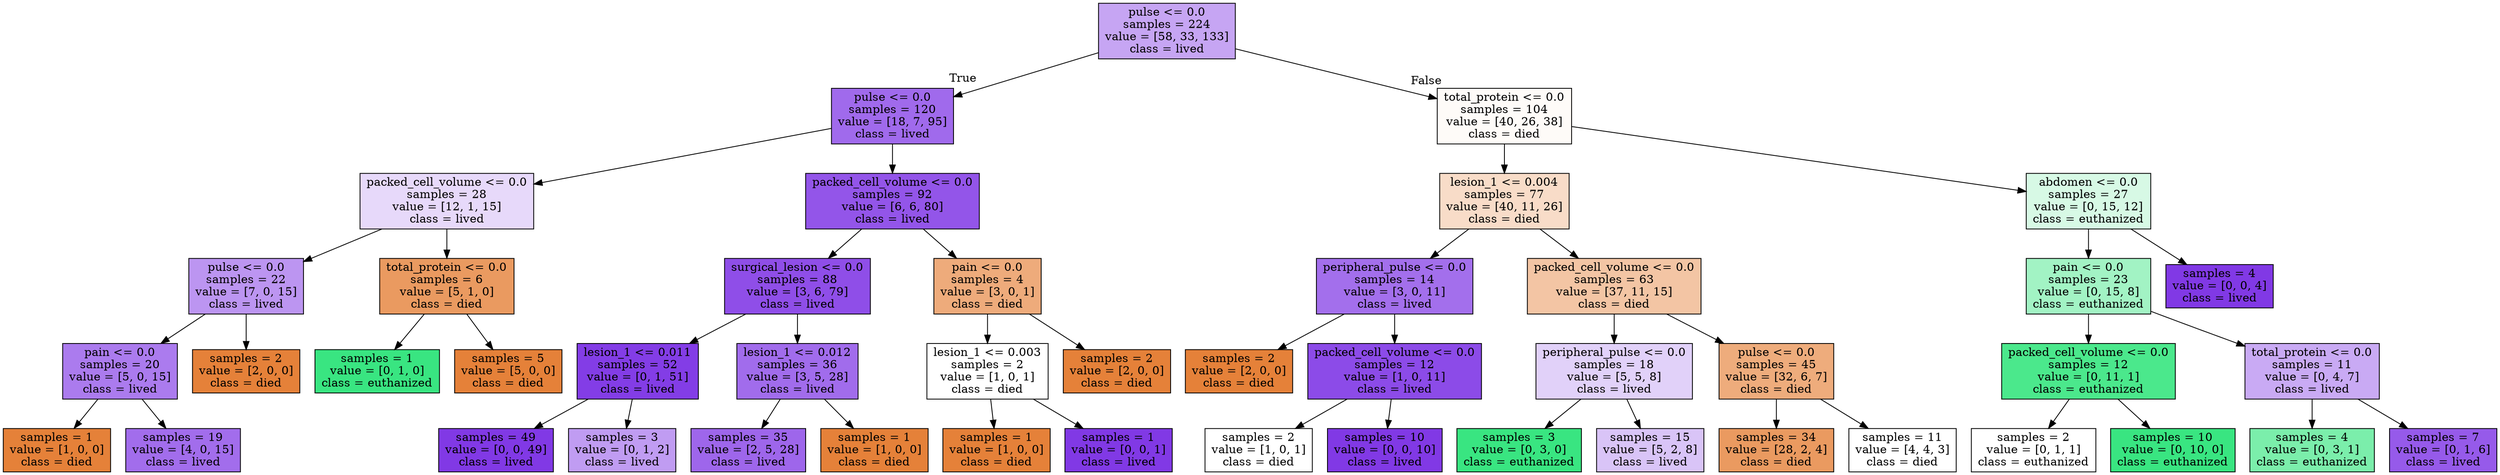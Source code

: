 digraph Tree {
node [shape=box, style="filled", color="black"] ;
0 [label="pulse <= 0.0\nsamples = 224\nvalue = [58, 33, 133]\nclass = lived", fillcolor="#8139e573"] ;
1 [label="pulse <= 0.0\nsamples = 120\nvalue = [18, 7, 95]\nclass = lived", fillcolor="#8139e5c0"] ;
0 -> 1 [labeldistance=2.5, labelangle=45, headlabel="True"] ;
2 [label="packed_cell_volume <= 0.0\nsamples = 28\nvalue = [12, 1, 15]\nclass = lived", fillcolor="#8139e530"] ;
1 -> 2 ;
3 [label="pulse <= 0.0\nsamples = 22\nvalue = [7, 0, 15]\nclass = lived", fillcolor="#8139e588"] ;
2 -> 3 ;
4 [label="pain <= 0.0\nsamples = 20\nvalue = [5, 0, 15]\nclass = lived", fillcolor="#8139e5aa"] ;
3 -> 4 ;
5 [label="samples = 1\nvalue = [1, 0, 0]\nclass = died", fillcolor="#e58139ff"] ;
4 -> 5 ;
6 [label="samples = 19\nvalue = [4, 0, 15]\nclass = lived", fillcolor="#8139e5bb"] ;
4 -> 6 ;
7 [label="samples = 2\nvalue = [2, 0, 0]\nclass = died", fillcolor="#e58139ff"] ;
3 -> 7 ;
8 [label="total_protein <= 0.0\nsamples = 6\nvalue = [5, 1, 0]\nclass = died", fillcolor="#e58139cc"] ;
2 -> 8 ;
9 [label="samples = 1\nvalue = [0, 1, 0]\nclass = euthanized", fillcolor="#39e581ff"] ;
8 -> 9 ;
10 [label="samples = 5\nvalue = [5, 0, 0]\nclass = died", fillcolor="#e58139ff"] ;
8 -> 10 ;
11 [label="packed_cell_volume <= 0.0\nsamples = 92\nvalue = [6, 6, 80]\nclass = lived", fillcolor="#8139e5db"] ;
1 -> 11 ;
12 [label="surgical_lesion <= 0.0\nsamples = 88\nvalue = [3, 6, 79]\nclass = lived", fillcolor="#8139e5e3"] ;
11 -> 12 ;
13 [label="lesion_1 <= 0.011\nsamples = 52\nvalue = [0, 1, 51]\nclass = lived", fillcolor="#8139e5fa"] ;
12 -> 13 ;
14 [label="samples = 49\nvalue = [0, 0, 49]\nclass = lived", fillcolor="#8139e5ff"] ;
13 -> 14 ;
15 [label="samples = 3\nvalue = [0, 1, 2]\nclass = lived", fillcolor="#8139e57f"] ;
13 -> 15 ;
16 [label="lesion_1 <= 0.012\nsamples = 36\nvalue = [3, 5, 28]\nclass = lived", fillcolor="#8139e5bd"] ;
12 -> 16 ;
17 [label="samples = 35\nvalue = [2, 5, 28]\nclass = lived", fillcolor="#8139e5c4"] ;
16 -> 17 ;
18 [label="samples = 1\nvalue = [1, 0, 0]\nclass = died", fillcolor="#e58139ff"] ;
16 -> 18 ;
19 [label="pain <= 0.0\nsamples = 4\nvalue = [3, 0, 1]\nclass = died", fillcolor="#e58139aa"] ;
11 -> 19 ;
20 [label="lesion_1 <= 0.003\nsamples = 2\nvalue = [1, 0, 1]\nclass = died", fillcolor="#e5813900"] ;
19 -> 20 ;
21 [label="samples = 1\nvalue = [1, 0, 0]\nclass = died", fillcolor="#e58139ff"] ;
20 -> 21 ;
22 [label="samples = 1\nvalue = [0, 0, 1]\nclass = lived", fillcolor="#8139e5ff"] ;
20 -> 22 ;
23 [label="samples = 2\nvalue = [2, 0, 0]\nclass = died", fillcolor="#e58139ff"] ;
19 -> 23 ;
24 [label="total_protein <= 0.0\nsamples = 104\nvalue = [40, 26, 38]\nclass = died", fillcolor="#e5813908"] ;
0 -> 24 [labeldistance=2.5, labelangle=-45, headlabel="False"] ;
25 [label="lesion_1 <= 0.004\nsamples = 77\nvalue = [40, 11, 26]\nclass = died", fillcolor="#e5813946"] ;
24 -> 25 ;
26 [label="peripheral_pulse <= 0.0\nsamples = 14\nvalue = [3, 0, 11]\nclass = lived", fillcolor="#8139e5b9"] ;
25 -> 26 ;
27 [label="samples = 2\nvalue = [2, 0, 0]\nclass = died", fillcolor="#e58139ff"] ;
26 -> 27 ;
28 [label="packed_cell_volume <= 0.0\nsamples = 12\nvalue = [1, 0, 11]\nclass = lived", fillcolor="#8139e5e8"] ;
26 -> 28 ;
29 [label="samples = 2\nvalue = [1, 0, 1]\nclass = died", fillcolor="#e5813900"] ;
28 -> 29 ;
30 [label="samples = 10\nvalue = [0, 0, 10]\nclass = lived", fillcolor="#8139e5ff"] ;
28 -> 30 ;
31 [label="packed_cell_volume <= 0.0\nsamples = 63\nvalue = [37, 11, 15]\nclass = died", fillcolor="#e5813975"] ;
25 -> 31 ;
32 [label="peripheral_pulse <= 0.0\nsamples = 18\nvalue = [5, 5, 8]\nclass = lived", fillcolor="#8139e53b"] ;
31 -> 32 ;
33 [label="samples = 3\nvalue = [0, 3, 0]\nclass = euthanized", fillcolor="#39e581ff"] ;
32 -> 33 ;
34 [label="samples = 15\nvalue = [5, 2, 8]\nclass = lived", fillcolor="#8139e54c"] ;
32 -> 34 ;
35 [label="pulse <= 0.0\nsamples = 45\nvalue = [32, 6, 7]\nclass = died", fillcolor="#e58139a8"] ;
31 -> 35 ;
36 [label="samples = 34\nvalue = [28, 2, 4]\nclass = died", fillcolor="#e58139cc"] ;
35 -> 36 ;
37 [label="samples = 11\nvalue = [4, 4, 3]\nclass = died", fillcolor="#e5813900"] ;
35 -> 37 ;
38 [label="abdomen <= 0.0\nsamples = 27\nvalue = [0, 15, 12]\nclass = euthanized", fillcolor="#39e58133"] ;
24 -> 38 ;
39 [label="pain <= 0.0\nsamples = 23\nvalue = [0, 15, 8]\nclass = euthanized", fillcolor="#39e58177"] ;
38 -> 39 ;
40 [label="packed_cell_volume <= 0.0\nsamples = 12\nvalue = [0, 11, 1]\nclass = euthanized", fillcolor="#39e581e8"] ;
39 -> 40 ;
41 [label="samples = 2\nvalue = [0, 1, 1]\nclass = euthanized", fillcolor="#39e58100"] ;
40 -> 41 ;
42 [label="samples = 10\nvalue = [0, 10, 0]\nclass = euthanized", fillcolor="#39e581ff"] ;
40 -> 42 ;
43 [label="total_protein <= 0.0\nsamples = 11\nvalue = [0, 4, 7]\nclass = lived", fillcolor="#8139e56d"] ;
39 -> 43 ;
44 [label="samples = 4\nvalue = [0, 3, 1]\nclass = euthanized", fillcolor="#39e581aa"] ;
43 -> 44 ;
45 [label="samples = 7\nvalue = [0, 1, 6]\nclass = lived", fillcolor="#8139e5d4"] ;
43 -> 45 ;
46 [label="samples = 4\nvalue = [0, 0, 4]\nclass = lived", fillcolor="#8139e5ff"] ;
38 -> 46 ;
}